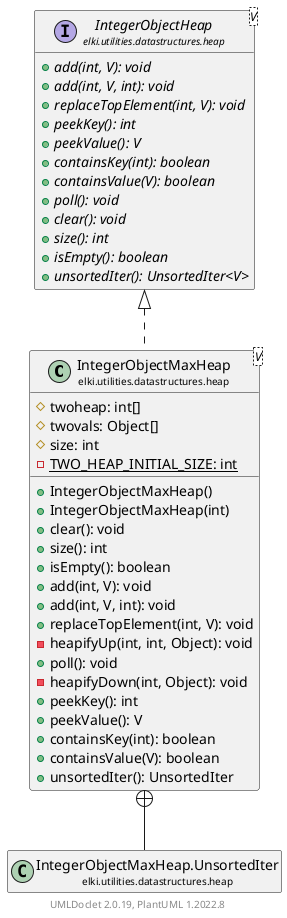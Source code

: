 @startuml
    remove .*\.(Instance|Par|Parameterizer|Factory)$
    set namespaceSeparator none
    hide empty fields
    hide empty methods

    class "<size:14>IntegerObjectMaxHeap\n<size:10>elki.utilities.datastructures.heap" as elki.utilities.datastructures.heap.IntegerObjectMaxHeap<V> [[IntegerObjectMaxHeap.html]] {
        #twoheap: int[]
        #twovals: Object[]
        #size: int
        {static} -TWO_HEAP_INITIAL_SIZE: int
        +IntegerObjectMaxHeap()
        +IntegerObjectMaxHeap(int)
        +clear(): void
        +size(): int
        +isEmpty(): boolean
        +add(int, V): void
        +add(int, V, int): void
        +replaceTopElement(int, V): void
        -heapifyUp(int, int, Object): void
        +poll(): void
        -heapifyDown(int, Object): void
        +peekKey(): int
        +peekValue(): V
        +containsKey(int): boolean
        +containsValue(V): boolean
        +unsortedIter(): UnsortedIter
    }

    interface "<size:14>IntegerObjectHeap\n<size:10>elki.utilities.datastructures.heap" as elki.utilities.datastructures.heap.IntegerObjectHeap<V> [[IntegerObjectHeap.html]] {
        {abstract} +add(int, V): void
        {abstract} +add(int, V, int): void
        {abstract} +replaceTopElement(int, V): void
        {abstract} +peekKey(): int
        {abstract} +peekValue(): V
        {abstract} +containsKey(int): boolean
        {abstract} +containsValue(V): boolean
        {abstract} +poll(): void
        {abstract} +clear(): void
        {abstract} +size(): int
        {abstract} +isEmpty(): boolean
        {abstract} +unsortedIter(): UnsortedIter<V>
    }
    class "<size:14>IntegerObjectMaxHeap.UnsortedIter\n<size:10>elki.utilities.datastructures.heap" as elki.utilities.datastructures.heap.IntegerObjectMaxHeap.UnsortedIter [[IntegerObjectMaxHeap.UnsortedIter.html]]

    elki.utilities.datastructures.heap.IntegerObjectHeap <|.. elki.utilities.datastructures.heap.IntegerObjectMaxHeap
    elki.utilities.datastructures.heap.IntegerObjectMaxHeap +-- elki.utilities.datastructures.heap.IntegerObjectMaxHeap.UnsortedIter

    center footer UMLDoclet 2.0.19, PlantUML 1.2022.8
@enduml
